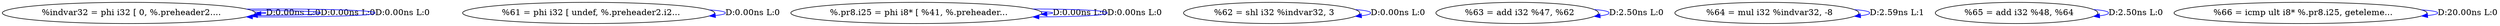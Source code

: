 digraph {
Node0x3105820[label="  %indvar32 = phi i32 [ 0, %.preheader2...."];
Node0x3105820 -> Node0x3105820[label="D:0.00ns L:0",color=blue];
Node0x3105820 -> Node0x3105820[label="D:0.00ns L:0",color=blue];
Node0x3105820 -> Node0x3105820[label="D:0.00ns L:0",color=blue];
Node0x3105900[label="  %61 = phi i32 [ undef, %.preheader2.i2..."];
Node0x3105900 -> Node0x3105900[label="D:0.00ns L:0",color=blue];
Node0x31059e0[label="  %.pr8.i25 = phi i8* [ %41, %.preheader..."];
Node0x31059e0 -> Node0x31059e0[label="D:0.00ns L:0",color=blue];
Node0x31059e0 -> Node0x31059e0[label="D:0.00ns L:0",color=blue];
Node0x3105ac0[label="  %62 = shl i32 %indvar32, 3"];
Node0x3105ac0 -> Node0x3105ac0[label="D:0.00ns L:0",color=blue];
Node0x3105ba0[label="  %63 = add i32 %47, %62"];
Node0x3105ba0 -> Node0x3105ba0[label="D:2.50ns L:0",color=blue];
Node0x3105c80[label="  %64 = mul i32 %indvar32, -8"];
Node0x3105c80 -> Node0x3105c80[label="D:2.59ns L:1",color=blue];
Node0x3105da0[label="  %65 = add i32 %48, %64"];
Node0x3105da0 -> Node0x3105da0[label="D:2.50ns L:0",color=blue];
Node0x3105e80[label="  %66 = icmp ult i8* %.pr8.i25, geteleme..."];
Node0x3105e80 -> Node0x3105e80[label="D:20.00ns L:0",color=blue];
}
